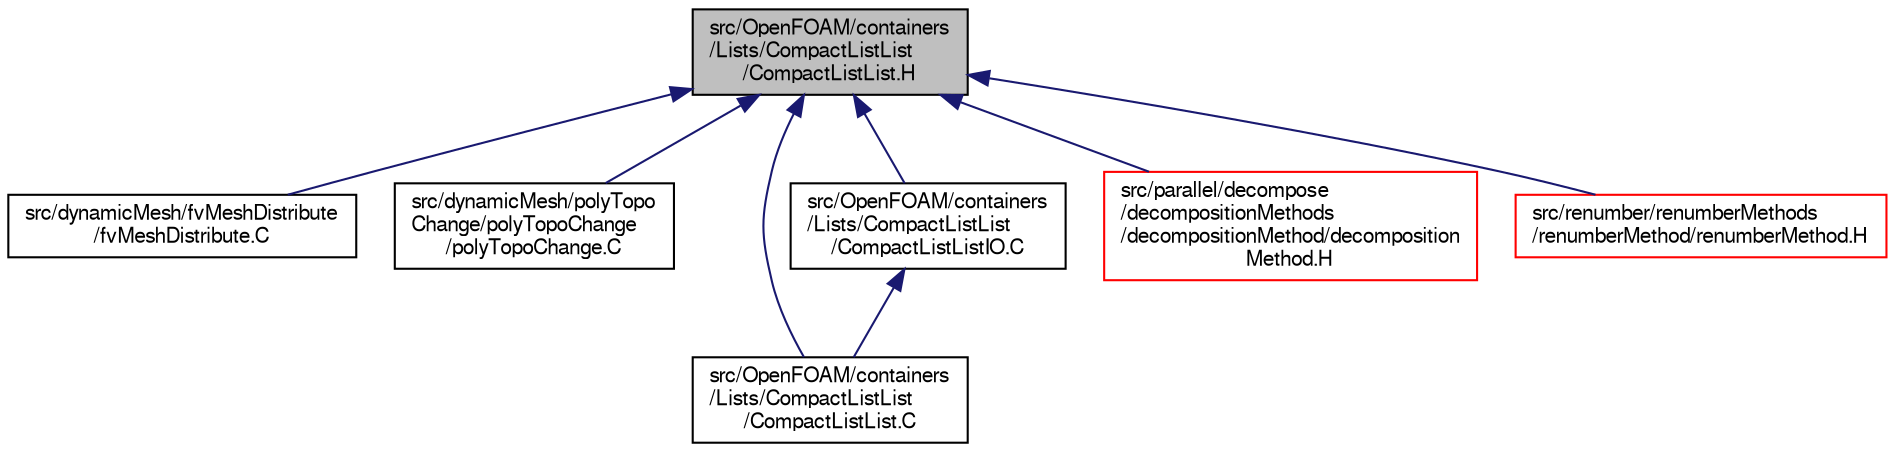 digraph "src/OpenFOAM/containers/Lists/CompactListList/CompactListList.H"
{
  bgcolor="transparent";
  edge [fontname="FreeSans",fontsize="10",labelfontname="FreeSans",labelfontsize="10"];
  node [fontname="FreeSans",fontsize="10",shape=record];
  Node54 [label="src/OpenFOAM/containers\l/Lists/CompactListList\l/CompactListList.H",height=0.2,width=0.4,color="black", fillcolor="grey75", style="filled", fontcolor="black"];
  Node54 -> Node55 [dir="back",color="midnightblue",fontsize="10",style="solid",fontname="FreeSans"];
  Node55 [label="src/dynamicMesh/fvMeshDistribute\l/fvMeshDistribute.C",height=0.2,width=0.4,color="black",URL="$a00416.html"];
  Node54 -> Node56 [dir="back",color="midnightblue",fontsize="10",style="solid",fontname="FreeSans"];
  Node56 [label="src/dynamicMesh/polyTopo\lChange/polyTopoChange\l/polyTopoChange.C",height=0.2,width=0.4,color="black",URL="$a00752.html"];
  Node54 -> Node57 [dir="back",color="midnightblue",fontsize="10",style="solid",fontname="FreeSans"];
  Node57 [label="src/OpenFOAM/containers\l/Lists/CompactListList\l/CompactListList.C",height=0.2,width=0.4,color="black",URL="$a08609.html"];
  Node54 -> Node58 [dir="back",color="midnightblue",fontsize="10",style="solid",fontname="FreeSans"];
  Node58 [label="src/OpenFOAM/containers\l/Lists/CompactListList\l/CompactListListIO.C",height=0.2,width=0.4,color="black",URL="$a08618.html"];
  Node58 -> Node57 [dir="back",color="midnightblue",fontsize="10",style="solid",fontname="FreeSans"];
  Node54 -> Node59 [dir="back",color="midnightblue",fontsize="10",style="solid",fontname="FreeSans"];
  Node59 [label="src/parallel/decompose\l/decompositionMethods\l/decompositionMethod/decomposition\lMethod.H",height=0.2,width=0.4,color="red",URL="$a12983.html"];
  Node54 -> Node113 [dir="back",color="midnightblue",fontsize="10",style="solid",fontname="FreeSans"];
  Node113 [label="src/renumber/renumberMethods\l/renumberMethod/renumberMethod.H",height=0.2,width=0.4,color="red",URL="$a14468.html"];
}
